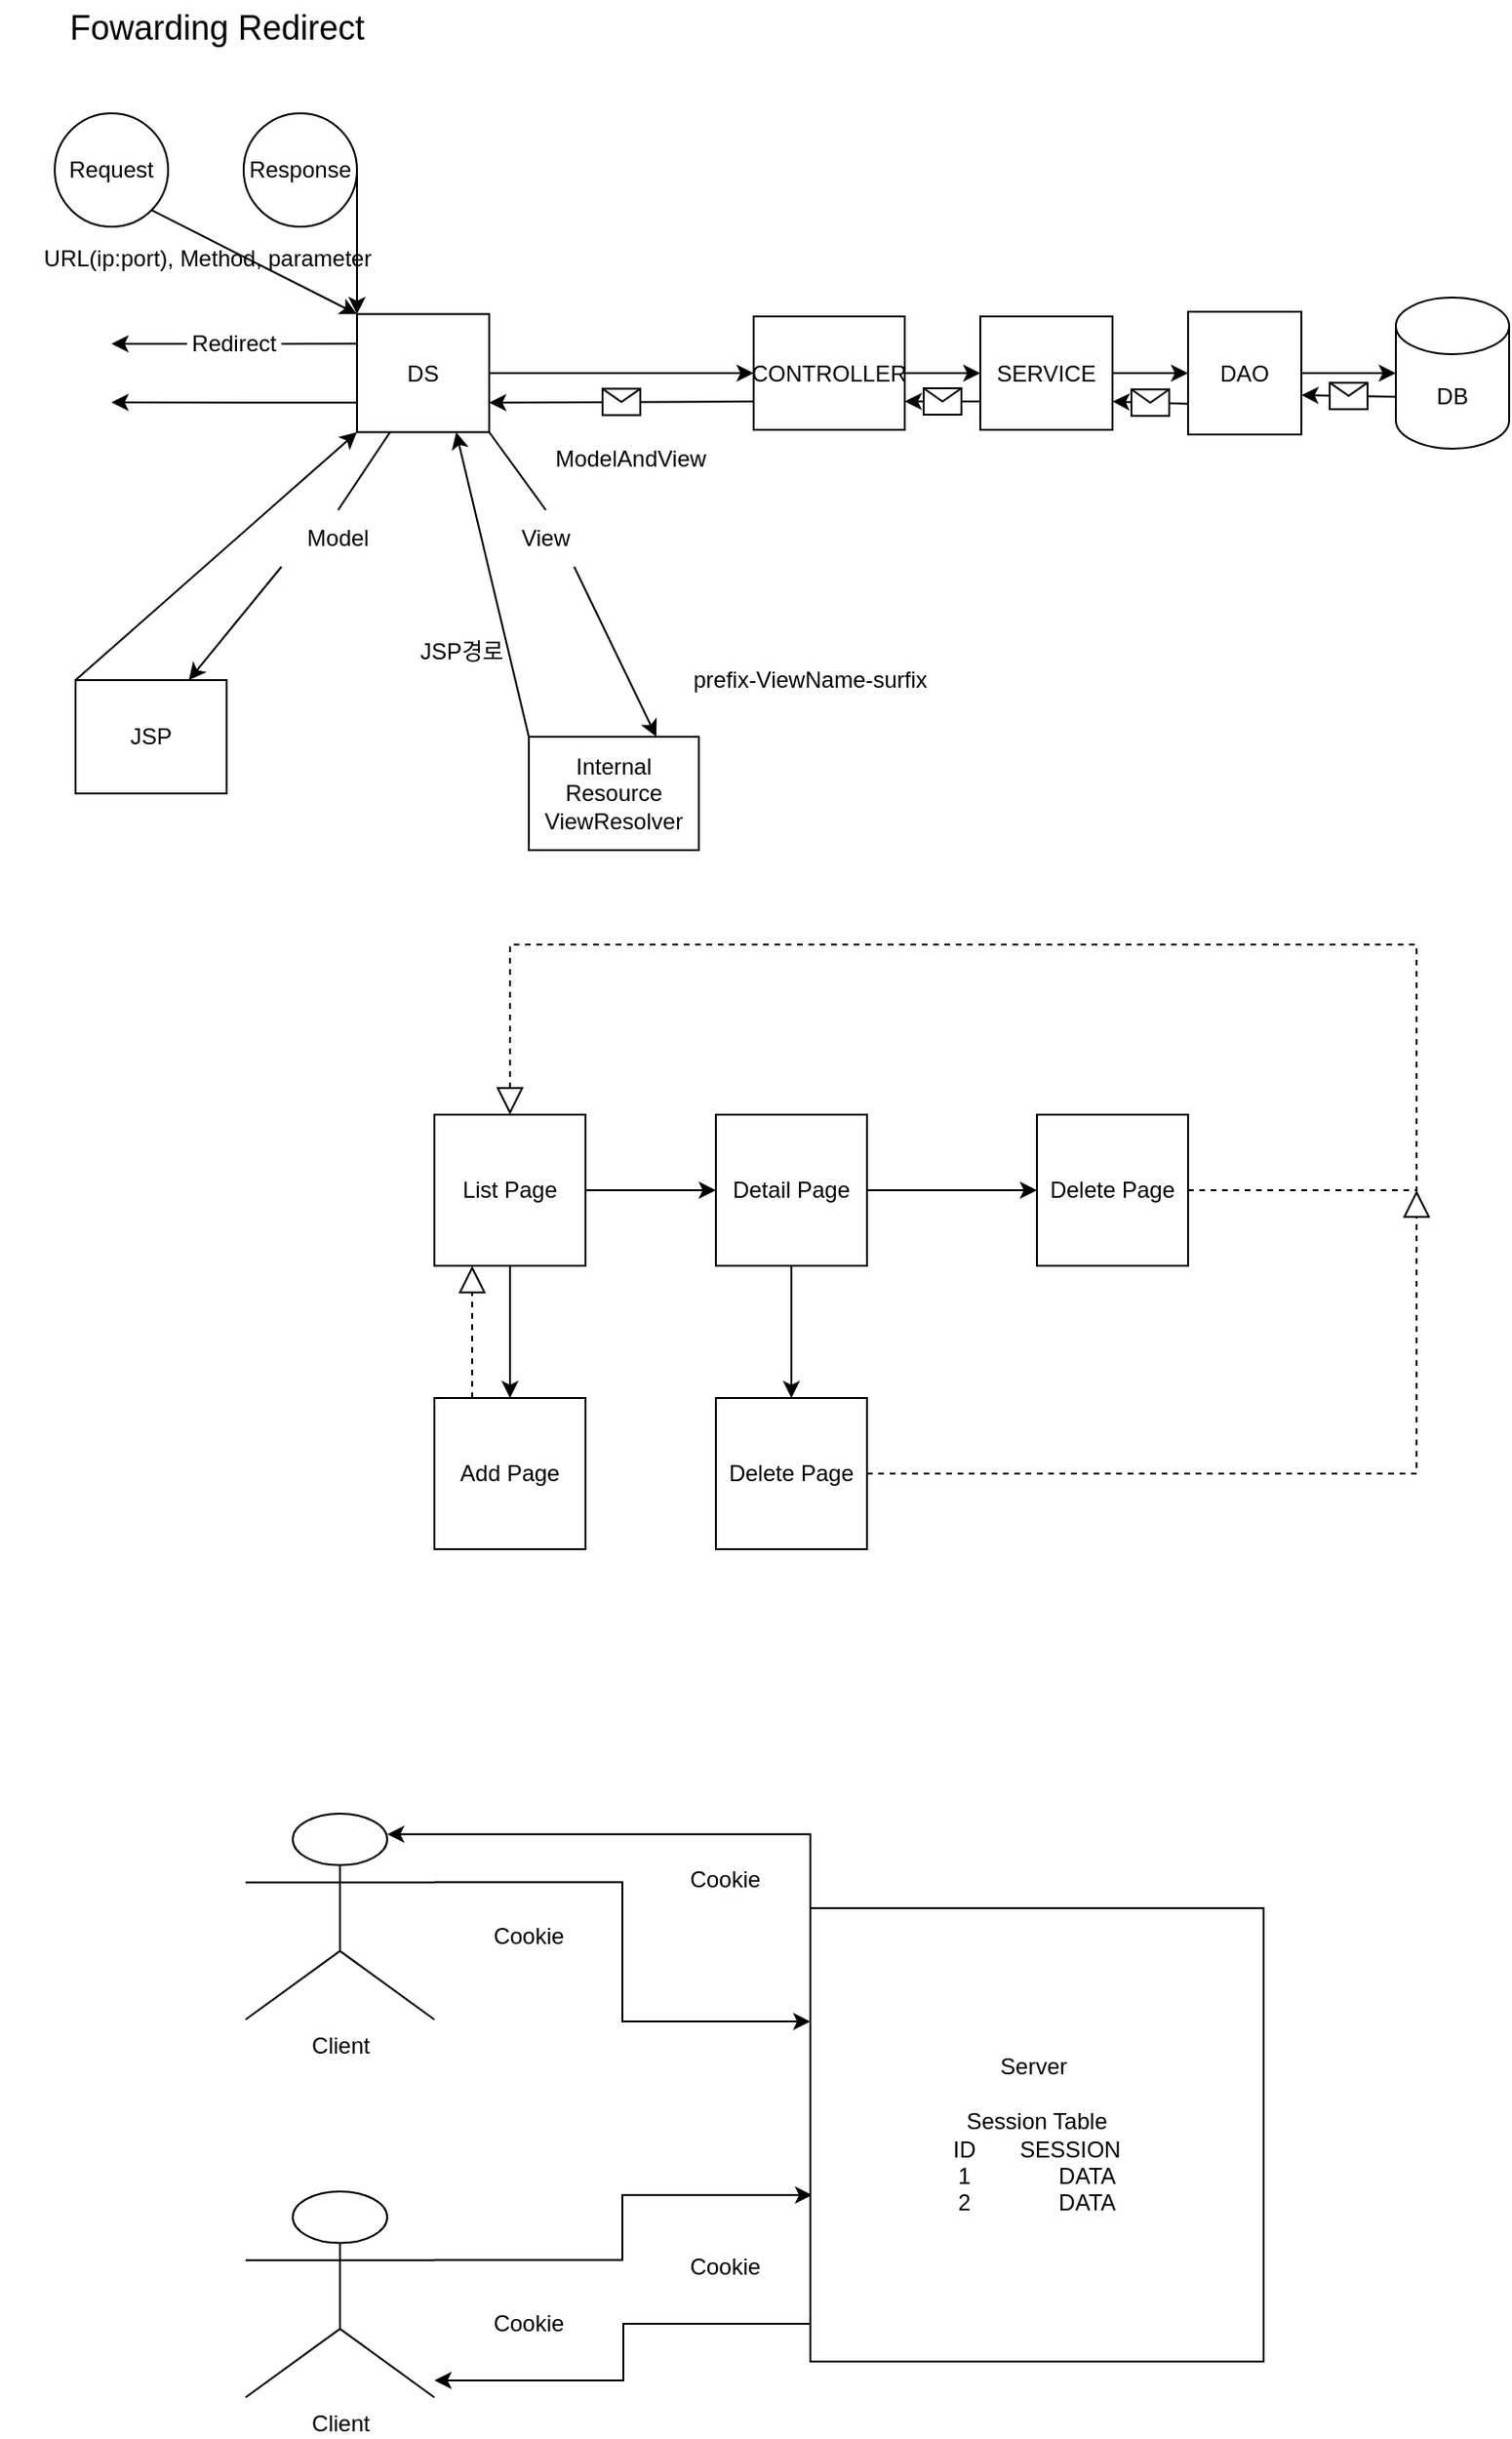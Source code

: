 <mxfile version="20.8.20" type="github" pages="3">
  <diagram name="페이지-1" id="sayw9rO7tbvS01IIlFyr">
    <mxGraphModel dx="1050" dy="549" grid="1" gridSize="10" guides="1" tooltips="1" connect="1" arrows="1" fold="1" page="1" pageScale="1" pageWidth="827" pageHeight="1169" math="0" shadow="0">
      <root>
        <mxCell id="0" />
        <mxCell id="1" parent="0" />
        <mxCell id="9UvphXqQE4aDw9bfN-vL-2" value="DAO" style="whiteSpace=wrap;html=1;" parent="1" vertex="1">
          <mxGeometry x="629" y="205" width="60" height="65" as="geometry" />
        </mxCell>
        <mxCell id="9UvphXqQE4aDw9bfN-vL-3" value="SERVICE" style="whiteSpace=wrap;html=1;" parent="1" vertex="1">
          <mxGeometry x="519" y="207.5" width="70" height="60" as="geometry" />
        </mxCell>
        <mxCell id="9UvphXqQE4aDw9bfN-vL-5" value="CONTROLLER" style="whiteSpace=wrap;html=1;" parent="1" vertex="1">
          <mxGeometry x="399" y="207.5" width="80" height="60" as="geometry" />
        </mxCell>
        <mxCell id="9UvphXqQE4aDw9bfN-vL-7" value="DS" style="whiteSpace=wrap;html=1;" parent="1" vertex="1">
          <mxGeometry x="189" y="206.25" width="70" height="62.5" as="geometry" />
        </mxCell>
        <mxCell id="9UvphXqQE4aDw9bfN-vL-9" value="JSP" style="rounded=0;whiteSpace=wrap;html=1;" parent="1" vertex="1">
          <mxGeometry x="40" y="400" width="80" height="60" as="geometry" />
        </mxCell>
        <mxCell id="9UvphXqQE4aDw9bfN-vL-10" value="Internal&lt;br&gt;Resource&lt;br&gt;ViewResolver" style="rounded=0;whiteSpace=wrap;html=1;" parent="1" vertex="1">
          <mxGeometry x="280" y="430" width="90" height="60" as="geometry" />
        </mxCell>
        <mxCell id="9UvphXqQE4aDw9bfN-vL-15" value="" style="endArrow=classic;html=1;rounded=0;entryX=0;entryY=0.5;entryDx=0;entryDy=0;" parent="1" source="9UvphXqQE4aDw9bfN-vL-7" target="9UvphXqQE4aDw9bfN-vL-5" edge="1">
          <mxGeometry width="50" height="50" relative="1" as="geometry">
            <mxPoint x="219" y="290" as="sourcePoint" />
            <mxPoint x="289.711" y="240" as="targetPoint" />
          </mxGeometry>
        </mxCell>
        <mxCell id="9UvphXqQE4aDw9bfN-vL-16" value="" style="endArrow=classic;html=1;rounded=0;entryX=0;entryY=0.5;entryDx=0;entryDy=0;" parent="1" source="9UvphXqQE4aDw9bfN-vL-5" target="9UvphXqQE4aDw9bfN-vL-3" edge="1">
          <mxGeometry width="50" height="50" relative="1" as="geometry">
            <mxPoint x="399" y="290" as="sourcePoint" />
            <mxPoint x="439" y="240" as="targetPoint" />
          </mxGeometry>
        </mxCell>
        <mxCell id="9UvphXqQE4aDw9bfN-vL-17" value="" style="endArrow=classic;html=1;rounded=0;entryX=0;entryY=0.5;entryDx=0;entryDy=0;" parent="1" source="9UvphXqQE4aDw9bfN-vL-3" target="9UvphXqQE4aDw9bfN-vL-2" edge="1">
          <mxGeometry width="50" height="50" relative="1" as="geometry">
            <mxPoint x="549" y="290" as="sourcePoint" />
            <mxPoint x="619.711" y="240" as="targetPoint" />
          </mxGeometry>
        </mxCell>
        <mxCell id="9UvphXqQE4aDw9bfN-vL-19" value="" style="endArrow=classic;html=1;rounded=0;entryX=0;entryY=0.5;entryDx=0;entryDy=0;entryPerimeter=0;" parent="1" source="9UvphXqQE4aDw9bfN-vL-2" target="9UvphXqQE4aDw9bfN-vL-39" edge="1">
          <mxGeometry width="50" height="50" relative="1" as="geometry">
            <mxPoint x="699" y="290" as="sourcePoint" />
            <mxPoint x="729" y="243" as="targetPoint" />
          </mxGeometry>
        </mxCell>
        <mxCell id="9UvphXqQE4aDw9bfN-vL-27" value="" style="endArrow=classic;html=1;rounded=0;entryX=1;entryY=0.75;entryDx=0;entryDy=0;exitX=0;exitY=0.75;exitDx=0;exitDy=0;" parent="1" source="9UvphXqQE4aDw9bfN-vL-3" target="9UvphXqQE4aDw9bfN-vL-5" edge="1">
          <mxGeometry relative="1" as="geometry">
            <mxPoint x="377.5" y="260" as="sourcePoint" />
            <mxPoint x="277.5" y="260" as="targetPoint" />
          </mxGeometry>
        </mxCell>
        <mxCell id="9UvphXqQE4aDw9bfN-vL-28" value="" style="shape=message;html=1;outlineConnect=0;" parent="9UvphXqQE4aDw9bfN-vL-27" vertex="1">
          <mxGeometry width="20" height="14" relative="1" as="geometry">
            <mxPoint x="-10" y="-7" as="offset" />
          </mxGeometry>
        </mxCell>
        <mxCell id="9UvphXqQE4aDw9bfN-vL-29" value="" style="endArrow=classic;html=1;rounded=0;exitX=0;exitY=0.75;exitDx=0;exitDy=0;entryX=1;entryY=0.75;entryDx=0;entryDy=0;" parent="1" source="9UvphXqQE4aDw9bfN-vL-2" target="9UvphXqQE4aDw9bfN-vL-3" edge="1">
          <mxGeometry relative="1" as="geometry">
            <mxPoint x="529" y="260" as="sourcePoint" />
            <mxPoint x="439" y="260" as="targetPoint" />
          </mxGeometry>
        </mxCell>
        <mxCell id="9UvphXqQE4aDw9bfN-vL-30" value="" style="shape=message;html=1;outlineConnect=0;" parent="9UvphXqQE4aDw9bfN-vL-29" vertex="1">
          <mxGeometry width="20" height="14" relative="1" as="geometry">
            <mxPoint x="-10" y="-7" as="offset" />
          </mxGeometry>
        </mxCell>
        <mxCell id="9UvphXqQE4aDw9bfN-vL-35" value="" style="endArrow=classic;html=1;rounded=0;entryX=1;entryY=0.679;entryDx=0;entryDy=0;exitX=0;exitY=0;exitDx=0;exitDy=52.5;exitPerimeter=0;entryPerimeter=0;" parent="1" source="9UvphXqQE4aDw9bfN-vL-39" target="9UvphXqQE4aDw9bfN-vL-2" edge="1">
          <mxGeometry relative="1" as="geometry">
            <mxPoint x="729" y="263" as="sourcePoint" />
            <mxPoint x="599" y="260" as="targetPoint" />
          </mxGeometry>
        </mxCell>
        <mxCell id="9UvphXqQE4aDw9bfN-vL-36" value="" style="shape=message;html=1;outlineConnect=0;" parent="9UvphXqQE4aDw9bfN-vL-35" vertex="1">
          <mxGeometry width="20" height="14" relative="1" as="geometry">
            <mxPoint x="-10" y="-7" as="offset" />
          </mxGeometry>
        </mxCell>
        <mxCell id="9UvphXqQE4aDw9bfN-vL-37" value="ModelAndView" style="text;html=1;strokeColor=none;fillColor=none;align=center;verticalAlign=middle;whiteSpace=wrap;rounded=0;" parent="1" vertex="1">
          <mxGeometry x="289" y="267.5" width="90" height="30" as="geometry" />
        </mxCell>
        <mxCell id="9UvphXqQE4aDw9bfN-vL-39" value="DB" style="shape=cylinder3;whiteSpace=wrap;html=1;boundedLbl=1;backgroundOutline=1;size=15;" parent="1" vertex="1">
          <mxGeometry x="739" y="197.5" width="60" height="80" as="geometry" />
        </mxCell>
        <mxCell id="9UvphXqQE4aDw9bfN-vL-41" value="" style="endArrow=classic;html=1;rounded=0;exitX=0;exitY=0.75;exitDx=0;exitDy=0;entryX=1;entryY=0.75;entryDx=0;entryDy=0;" parent="1" source="9UvphXqQE4aDw9bfN-vL-5" target="9UvphXqQE4aDw9bfN-vL-7" edge="1">
          <mxGeometry relative="1" as="geometry">
            <mxPoint x="209" y="260" as="sourcePoint" />
            <mxPoint x="139" y="260" as="targetPoint" />
          </mxGeometry>
        </mxCell>
        <mxCell id="9UvphXqQE4aDw9bfN-vL-42" value="" style="shape=message;html=1;outlineConnect=0;" parent="9UvphXqQE4aDw9bfN-vL-41" vertex="1">
          <mxGeometry width="20" height="14" relative="1" as="geometry">
            <mxPoint x="-10" y="-7" as="offset" />
          </mxGeometry>
        </mxCell>
        <mxCell id="9UvphXqQE4aDw9bfN-vL-43" value="" style="endArrow=classic;html=1;rounded=0;entryX=0;entryY=1;entryDx=0;entryDy=0;exitX=0;exitY=0;exitDx=0;exitDy=0;" parent="1" source="9UvphXqQE4aDw9bfN-vL-9" target="9UvphXqQE4aDw9bfN-vL-7" edge="1">
          <mxGeometry width="50" height="50" relative="1" as="geometry">
            <mxPoint x="139" y="370" as="sourcePoint" />
            <mxPoint x="189" y="320" as="targetPoint" />
          </mxGeometry>
        </mxCell>
        <mxCell id="9UvphXqQE4aDw9bfN-vL-44" value="" style="endArrow=classic;html=1;rounded=0;entryX=0.75;entryY=0;entryDx=0;entryDy=0;startArrow=none;exitX=0;exitY=1;exitDx=0;exitDy=0;" parent="1" source="9UvphXqQE4aDw9bfN-vL-45" target="9UvphXqQE4aDw9bfN-vL-9" edge="1">
          <mxGeometry width="50" height="50" relative="1" as="geometry">
            <mxPoint x="159" y="340" as="sourcePoint" />
            <mxPoint x="269" y="300" as="targetPoint" />
          </mxGeometry>
        </mxCell>
        <mxCell id="9UvphXqQE4aDw9bfN-vL-46" value="" style="endArrow=none;html=1;rounded=0;entryX=0.5;entryY=0;entryDx=0;entryDy=0;exitX=0.25;exitY=1;exitDx=0;exitDy=0;" parent="1" source="9UvphXqQE4aDw9bfN-vL-7" target="9UvphXqQE4aDw9bfN-vL-45" edge="1">
          <mxGeometry width="50" height="50" relative="1" as="geometry">
            <mxPoint x="236.5" y="268.75" as="sourcePoint" />
            <mxPoint x="199" y="370" as="targetPoint" />
          </mxGeometry>
        </mxCell>
        <mxCell id="9UvphXqQE4aDw9bfN-vL-45" value="Model" style="text;html=1;strokeColor=none;fillColor=none;align=center;verticalAlign=middle;whiteSpace=wrap;rounded=0;" parent="1" vertex="1">
          <mxGeometry x="149" y="310" width="60" height="30" as="geometry" />
        </mxCell>
        <mxCell id="9UvphXqQE4aDw9bfN-vL-47" value="" style="endArrow=classic;html=1;rounded=0;exitX=0;exitY=0;exitDx=0;exitDy=0;entryX=0.75;entryY=1;entryDx=0;entryDy=0;" parent="1" source="9UvphXqQE4aDw9bfN-vL-10" target="9UvphXqQE4aDw9bfN-vL-7" edge="1">
          <mxGeometry width="50" height="50" relative="1" as="geometry">
            <mxPoint x="279" y="350" as="sourcePoint" />
            <mxPoint x="329" y="300" as="targetPoint" />
          </mxGeometry>
        </mxCell>
        <mxCell id="9UvphXqQE4aDw9bfN-vL-48" value="" style="endArrow=classic;html=1;rounded=0;exitX=0.75;exitY=1;exitDx=0;exitDy=0;entryX=0.75;entryY=0;entryDx=0;entryDy=0;startArrow=none;" parent="1" source="9UvphXqQE4aDw9bfN-vL-50" target="9UvphXqQE4aDw9bfN-vL-10" edge="1">
          <mxGeometry width="50" height="50" relative="1" as="geometry">
            <mxPoint x="309" y="300" as="sourcePoint" />
            <mxPoint x="359" y="350" as="targetPoint" />
          </mxGeometry>
        </mxCell>
        <mxCell id="9UvphXqQE4aDw9bfN-vL-49" value="" style="endArrow=none;html=1;rounded=0;exitX=1;exitY=1;exitDx=0;exitDy=0;entryX=0.5;entryY=0;entryDx=0;entryDy=0;" parent="1" source="9UvphXqQE4aDw9bfN-vL-7" target="9UvphXqQE4aDw9bfN-vL-50" edge="1">
          <mxGeometry width="50" height="50" relative="1" as="geometry">
            <mxPoint x="289" y="268.75" as="sourcePoint" />
            <mxPoint x="356.5" y="370" as="targetPoint" />
          </mxGeometry>
        </mxCell>
        <mxCell id="9UvphXqQE4aDw9bfN-vL-50" value="View" style="text;html=1;strokeColor=none;fillColor=none;align=center;verticalAlign=middle;whiteSpace=wrap;rounded=0;" parent="1" vertex="1">
          <mxGeometry x="259" y="310" width="60" height="30" as="geometry" />
        </mxCell>
        <mxCell id="9UvphXqQE4aDw9bfN-vL-51" value="Request" style="ellipse;whiteSpace=wrap;html=1;aspect=fixed;" parent="1" vertex="1">
          <mxGeometry x="29" y="100" width="60" height="60" as="geometry" />
        </mxCell>
        <mxCell id="9UvphXqQE4aDw9bfN-vL-52" value="Response" style="ellipse;whiteSpace=wrap;html=1;aspect=fixed;" parent="1" vertex="1">
          <mxGeometry x="129" y="100" width="60" height="60" as="geometry" />
        </mxCell>
        <mxCell id="9UvphXqQE4aDw9bfN-vL-53" value="" style="endArrow=classic;html=1;rounded=0;entryX=0;entryY=0;entryDx=0;entryDy=0;exitX=1;exitY=0.5;exitDx=0;exitDy=0;" parent="1" source="9UvphXqQE4aDw9bfN-vL-52" target="9UvphXqQE4aDw9bfN-vL-7" edge="1">
          <mxGeometry width="50" height="50" relative="1" as="geometry">
            <mxPoint x="99" y="230" as="sourcePoint" />
            <mxPoint x="149" y="180" as="targetPoint" />
          </mxGeometry>
        </mxCell>
        <mxCell id="9UvphXqQE4aDw9bfN-vL-54" value="" style="endArrow=classic;html=1;rounded=0;entryX=0;entryY=0;entryDx=0;entryDy=0;exitX=1;exitY=1;exitDx=0;exitDy=0;" parent="1" source="9UvphXqQE4aDw9bfN-vL-51" target="9UvphXqQE4aDw9bfN-vL-7" edge="1">
          <mxGeometry width="50" height="50" relative="1" as="geometry">
            <mxPoint x="69" y="230" as="sourcePoint" />
            <mxPoint x="119" y="180" as="targetPoint" />
          </mxGeometry>
        </mxCell>
        <mxCell id="9UvphXqQE4aDw9bfN-vL-55" value="prefix-ViewName-surfix" style="text;html=1;strokeColor=none;fillColor=none;align=center;verticalAlign=middle;whiteSpace=wrap;rounded=0;" parent="1" vertex="1">
          <mxGeometry x="349" y="385" width="160" height="30" as="geometry" />
        </mxCell>
        <mxCell id="9UvphXqQE4aDw9bfN-vL-56" value="&lt;font style=&quot;font-size: 18px;&quot;&gt;Fowarding Redirect&lt;/font&gt;" style="text;html=1;strokeColor=none;fillColor=none;align=center;verticalAlign=middle;whiteSpace=wrap;rounded=0;" parent="1" vertex="1">
          <mxGeometry x="30" y="40" width="170" height="30" as="geometry" />
        </mxCell>
        <mxCell id="9UvphXqQE4aDw9bfN-vL-57" value="&lt;font style=&quot;font-size: 12px;&quot;&gt;URL(ip:port), Method, parameter&lt;/font&gt;" style="text;html=1;strokeColor=none;fillColor=none;align=center;verticalAlign=middle;whiteSpace=wrap;rounded=0;fontSize=18;" parent="1" vertex="1">
          <mxGeometry y="160" width="220" height="30" as="geometry" />
        </mxCell>
        <mxCell id="9UvphXqQE4aDw9bfN-vL-58" value="" style="endArrow=classic;html=1;rounded=0;fontSize=12;exitX=0;exitY=0.5;exitDx=0;exitDy=0;startArrow=none;" parent="1" source="9UvphXqQE4aDw9bfN-vL-61" edge="1">
          <mxGeometry width="50" height="50" relative="1" as="geometry">
            <mxPoint x="109" y="260" as="sourcePoint" />
            <mxPoint x="59" y="222" as="targetPoint" />
          </mxGeometry>
        </mxCell>
        <mxCell id="9UvphXqQE4aDw9bfN-vL-59" value="" style="endArrow=classic;html=1;rounded=0;fontSize=12;exitX=0;exitY=0.75;exitDx=0;exitDy=0;" parent="1" source="9UvphXqQE4aDw9bfN-vL-7" edge="1">
          <mxGeometry width="50" height="50" relative="1" as="geometry">
            <mxPoint x="109" y="290" as="sourcePoint" />
            <mxPoint x="59" y="253" as="targetPoint" />
          </mxGeometry>
        </mxCell>
        <mxCell id="9UvphXqQE4aDw9bfN-vL-60" value="" style="endArrow=none;html=1;rounded=0;fontSize=12;exitX=0;exitY=0.25;exitDx=0;exitDy=0;" parent="1" source="9UvphXqQE4aDw9bfN-vL-7" target="9UvphXqQE4aDw9bfN-vL-61" edge="1">
          <mxGeometry width="50" height="50" relative="1" as="geometry">
            <mxPoint x="189" y="221.875" as="sourcePoint" />
            <mxPoint x="59" y="222" as="targetPoint" />
          </mxGeometry>
        </mxCell>
        <mxCell id="9UvphXqQE4aDw9bfN-vL-61" value="Redirect" style="text;html=1;strokeColor=none;fillColor=none;align=center;verticalAlign=middle;whiteSpace=wrap;rounded=0;fontSize=12;" parent="1" vertex="1">
          <mxGeometry x="99" y="207" width="50" height="30" as="geometry" />
        </mxCell>
        <mxCell id="LHPNSRR_vipN_zTF92HG-1" value="JSP경로" style="text;html=1;align=center;verticalAlign=middle;resizable=0;points=[];autosize=1;strokeColor=none;fillColor=none;" parent="1" vertex="1">
          <mxGeometry x="209" y="370" width="70" height="30" as="geometry" />
        </mxCell>
        <mxCell id="F3mSPRoAX71vT5a_9Pu8-4" value="" style="edgeStyle=orthogonalEdgeStyle;rounded=0;orthogonalLoop=1;jettySize=auto;html=1;" parent="1" source="F3mSPRoAX71vT5a_9Pu8-1" target="F3mSPRoAX71vT5a_9Pu8-3" edge="1">
          <mxGeometry relative="1" as="geometry" />
        </mxCell>
        <mxCell id="F3mSPRoAX71vT5a_9Pu8-5" value="" style="edgeStyle=orthogonalEdgeStyle;rounded=0;orthogonalLoop=1;jettySize=auto;html=1;" parent="1" source="F3mSPRoAX71vT5a_9Pu8-1" target="F3mSPRoAX71vT5a_9Pu8-2" edge="1">
          <mxGeometry relative="1" as="geometry" />
        </mxCell>
        <mxCell id="F3mSPRoAX71vT5a_9Pu8-1" value="List Page" style="whiteSpace=wrap;html=1;aspect=fixed;" parent="1" vertex="1">
          <mxGeometry x="230" y="630" width="80" height="80" as="geometry" />
        </mxCell>
        <mxCell id="F3mSPRoAX71vT5a_9Pu8-10" value="" style="edgeStyle=orthogonalEdgeStyle;rounded=0;orthogonalLoop=1;jettySize=auto;html=1;" parent="1" source="F3mSPRoAX71vT5a_9Pu8-2" target="F3mSPRoAX71vT5a_9Pu8-7" edge="1">
          <mxGeometry relative="1" as="geometry" />
        </mxCell>
        <mxCell id="F3mSPRoAX71vT5a_9Pu8-13" value="" style="edgeStyle=orthogonalEdgeStyle;rounded=0;orthogonalLoop=1;jettySize=auto;html=1;" parent="1" source="F3mSPRoAX71vT5a_9Pu8-2" target="F3mSPRoAX71vT5a_9Pu8-12" edge="1">
          <mxGeometry relative="1" as="geometry" />
        </mxCell>
        <mxCell id="F3mSPRoAX71vT5a_9Pu8-2" value="Detail Page" style="whiteSpace=wrap;html=1;aspect=fixed;" parent="1" vertex="1">
          <mxGeometry x="379" y="630" width="80" height="80" as="geometry" />
        </mxCell>
        <mxCell id="F3mSPRoAX71vT5a_9Pu8-3" value="Add Page" style="whiteSpace=wrap;html=1;aspect=fixed;" parent="1" vertex="1">
          <mxGeometry x="230" y="780" width="80" height="80" as="geometry" />
        </mxCell>
        <mxCell id="F3mSPRoAX71vT5a_9Pu8-7" value="Delete Page" style="whiteSpace=wrap;html=1;aspect=fixed;" parent="1" vertex="1">
          <mxGeometry x="549" y="630" width="80" height="80" as="geometry" />
        </mxCell>
        <mxCell id="F3mSPRoAX71vT5a_9Pu8-8" value="" style="endArrow=block;dashed=1;endFill=0;endSize=12;html=1;rounded=0;exitX=0.25;exitY=0;exitDx=0;exitDy=0;entryX=0.25;entryY=1;entryDx=0;entryDy=0;" parent="1" source="F3mSPRoAX71vT5a_9Pu8-3" target="F3mSPRoAX71vT5a_9Pu8-1" edge="1">
          <mxGeometry width="160" relative="1" as="geometry">
            <mxPoint x="350" y="600" as="sourcePoint" />
            <mxPoint x="510" y="600" as="targetPoint" />
          </mxGeometry>
        </mxCell>
        <mxCell id="F3mSPRoAX71vT5a_9Pu8-11" value="" style="endArrow=block;dashed=1;endFill=0;endSize=12;html=1;rounded=0;exitX=1;exitY=0.5;exitDx=0;exitDy=0;entryX=0.5;entryY=0;entryDx=0;entryDy=0;" parent="1" source="F3mSPRoAX71vT5a_9Pu8-7" target="F3mSPRoAX71vT5a_9Pu8-1" edge="1">
          <mxGeometry width="160" relative="1" as="geometry">
            <mxPoint x="600" y="620" as="sourcePoint" />
            <mxPoint x="510" y="600" as="targetPoint" />
            <Array as="points">
              <mxPoint x="750" y="670" />
              <mxPoint x="750" y="540" />
              <mxPoint x="270" y="540" />
            </Array>
          </mxGeometry>
        </mxCell>
        <mxCell id="F3mSPRoAX71vT5a_9Pu8-12" value="Delete Page" style="whiteSpace=wrap;html=1;aspect=fixed;" parent="1" vertex="1">
          <mxGeometry x="379" y="780" width="80" height="80" as="geometry" />
        </mxCell>
        <mxCell id="F3mSPRoAX71vT5a_9Pu8-14" value="" style="endArrow=block;dashed=1;endFill=0;endSize=12;html=1;rounded=0;exitX=1;exitY=0.5;exitDx=0;exitDy=0;" parent="1" source="F3mSPRoAX71vT5a_9Pu8-12" edge="1">
          <mxGeometry width="160" relative="1" as="geometry">
            <mxPoint x="490" y="819.58" as="sourcePoint" />
            <mxPoint x="750" y="670" as="targetPoint" />
            <Array as="points">
              <mxPoint x="750" y="820" />
            </Array>
          </mxGeometry>
        </mxCell>
        <mxCell id="d8g-K_QxA2grWtrwy55E-10" style="edgeStyle=orthogonalEdgeStyle;rounded=0;orthogonalLoop=1;jettySize=auto;html=1;exitX=1;exitY=0.333;exitDx=0;exitDy=0;exitPerimeter=0;entryX=0;entryY=0.25;entryDx=0;entryDy=0;fontFamily=Helvetica;fontSize=12;fontColor=default;" edge="1" parent="1" source="d8g-K_QxA2grWtrwy55E-2" target="d8g-K_QxA2grWtrwy55E-9">
          <mxGeometry relative="1" as="geometry" />
        </mxCell>
        <mxCell id="d8g-K_QxA2grWtrwy55E-2" value="Client" style="shape=umlActor;verticalLabelPosition=bottom;verticalAlign=top;html=1;outlineConnect=0;" vertex="1" parent="1">
          <mxGeometry x="130" y="1000" width="100" height="109" as="geometry" />
        </mxCell>
        <mxCell id="d8g-K_QxA2grWtrwy55E-11" style="edgeStyle=orthogonalEdgeStyle;rounded=0;orthogonalLoop=1;jettySize=auto;html=1;exitX=1;exitY=0.333;exitDx=0;exitDy=0;exitPerimeter=0;entryX=0.004;entryY=0.633;entryDx=0;entryDy=0;entryPerimeter=0;fontFamily=Helvetica;fontSize=12;fontColor=default;" edge="1" parent="1" source="d8g-K_QxA2grWtrwy55E-8" target="d8g-K_QxA2grWtrwy55E-9">
          <mxGeometry relative="1" as="geometry" />
        </mxCell>
        <mxCell id="d8g-K_QxA2grWtrwy55E-8" value="Client" style="shape=umlActor;verticalLabelPosition=bottom;verticalAlign=top;html=1;outlineConnect=0;" vertex="1" parent="1">
          <mxGeometry x="130" y="1200" width="100" height="109" as="geometry" />
        </mxCell>
        <mxCell id="d8g-K_QxA2grWtrwy55E-12" style="edgeStyle=orthogonalEdgeStyle;rounded=0;orthogonalLoop=1;jettySize=auto;html=1;exitX=0;exitY=0.75;exitDx=0;exitDy=0;fontFamily=Helvetica;fontSize=12;fontColor=default;" edge="1" parent="1" source="d8g-K_QxA2grWtrwy55E-9" target="d8g-K_QxA2grWtrwy55E-8">
          <mxGeometry relative="1" as="geometry">
            <Array as="points">
              <mxPoint x="429" y="1270" />
              <mxPoint x="330" y="1270" />
              <mxPoint x="330" y="1300" />
            </Array>
          </mxGeometry>
        </mxCell>
        <mxCell id="d8g-K_QxA2grWtrwy55E-13" style="edgeStyle=orthogonalEdgeStyle;rounded=0;orthogonalLoop=1;jettySize=auto;html=1;exitX=0;exitY=0;exitDx=0;exitDy=0;entryX=0.75;entryY=0.1;entryDx=0;entryDy=0;entryPerimeter=0;fontFamily=Helvetica;fontSize=12;fontColor=default;" edge="1" parent="1" source="d8g-K_QxA2grWtrwy55E-9" target="d8g-K_QxA2grWtrwy55E-2">
          <mxGeometry relative="1" as="geometry" />
        </mxCell>
        <mxCell id="d8g-K_QxA2grWtrwy55E-9" value="Server&amp;nbsp;&lt;br&gt;&lt;br&gt;Session Table&lt;br&gt;ID&amp;nbsp; &amp;nbsp; &amp;nbsp; &amp;nbsp;SESSION&lt;br&gt;1&amp;nbsp; &amp;nbsp; &amp;nbsp; &amp;nbsp; &amp;nbsp; &amp;nbsp; &amp;nbsp; DATA&lt;br&gt;2&amp;nbsp; &amp;nbsp; &amp;nbsp; &amp;nbsp; &amp;nbsp; &amp;nbsp; &amp;nbsp; DATA" style="whiteSpace=wrap;html=1;aspect=fixed;strokeColor=default;fontFamily=Helvetica;fontSize=12;fontColor=default;fillColor=default;" vertex="1" parent="1">
          <mxGeometry x="429" y="1050" width="240" height="240" as="geometry" />
        </mxCell>
        <mxCell id="d8g-K_QxA2grWtrwy55E-14" value="Cookie" style="text;html=1;strokeColor=none;fillColor=none;align=center;verticalAlign=middle;whiteSpace=wrap;rounded=0;fontSize=12;fontFamily=Helvetica;fontColor=default;" vertex="1" parent="1">
          <mxGeometry x="250" y="1050" width="60" height="30" as="geometry" />
        </mxCell>
        <mxCell id="d8g-K_QxA2grWtrwy55E-15" value="Cookie" style="text;html=1;strokeColor=none;fillColor=none;align=center;verticalAlign=middle;whiteSpace=wrap;rounded=0;fontSize=12;fontFamily=Helvetica;fontColor=default;" vertex="1" parent="1">
          <mxGeometry x="354" y="1020" width="60" height="30" as="geometry" />
        </mxCell>
        <mxCell id="d8g-K_QxA2grWtrwy55E-16" value="Cookie" style="text;html=1;strokeColor=none;fillColor=none;align=center;verticalAlign=middle;whiteSpace=wrap;rounded=0;fontSize=12;fontFamily=Helvetica;fontColor=default;" vertex="1" parent="1">
          <mxGeometry x="249.5" y="1254.5" width="60" height="30" as="geometry" />
        </mxCell>
        <mxCell id="d8g-K_QxA2grWtrwy55E-17" value="Cookie" style="text;html=1;strokeColor=none;fillColor=none;align=center;verticalAlign=middle;whiteSpace=wrap;rounded=0;fontSize=12;fontFamily=Helvetica;fontColor=default;" vertex="1" parent="1">
          <mxGeometry x="353.5" y="1224.5" width="60" height="30" as="geometry" />
        </mxCell>
      </root>
    </mxGraphModel>
  </diagram>
  <diagram id="4-7YW6rvqAmz8nTC65Zh" name="페이지-2">
    <mxGraphModel dx="1434" dy="756" grid="1" gridSize="10" guides="1" tooltips="1" connect="1" arrows="1" fold="1" page="1" pageScale="1" pageWidth="1169" pageHeight="827" math="0" shadow="0">
      <root>
        <mxCell id="0" />
        <mxCell id="1" parent="0" />
        <mxCell id="aifYJP49HdyUbDu9bETy-1" value="ProductDAO" style="swimlane;fontStyle=1;align=center;verticalAlign=top;childLayout=stackLayout;horizontal=1;startSize=26;horizontalStack=0;resizeParent=1;resizeParentMax=0;resizeLast=0;collapsible=1;marginBottom=0;" parent="1" vertex="1">
          <mxGeometry x="840" y="60" width="280" height="130" as="geometry" />
        </mxCell>
        <mxCell id="aifYJP49HdyUbDu9bETy-2" value="- sqlSession : SqlSession&#xa;-NAMESPACE : String" style="text;strokeColor=none;fillColor=none;align=left;verticalAlign=top;spacingLeft=4;spacingRight=4;overflow=hidden;rotatable=0;points=[[0,0.5],[1,0.5]];portConstraint=eastwest;" parent="aifYJP49HdyUbDu9bETy-1" vertex="1">
          <mxGeometry y="26" width="280" height="34" as="geometry" />
        </mxCell>
        <mxCell id="aifYJP49HdyUbDu9bETy-3" value="" style="line;strokeWidth=1;fillColor=none;align=left;verticalAlign=middle;spacingTop=-1;spacingLeft=3;spacingRight=3;rotatable=0;labelPosition=right;points=[];portConstraint=eastwest;strokeColor=inherit;" parent="aifYJP49HdyUbDu9bETy-1" vertex="1">
          <mxGeometry y="60" width="280" height="8" as="geometry" />
        </mxCell>
        <mxCell id="aifYJP49HdyUbDu9bETy-4" value="+ getProductList() :  List&lt;ProductDTO&gt;&#xa;+ getProductDetail(ProductDTO) : ProductDTO&#xa;+ setAddProduct(ProductDTO) : int " style="text;strokeColor=none;fillColor=none;align=left;verticalAlign=top;spacingLeft=4;spacingRight=4;overflow=hidden;rotatable=0;points=[[0,0.5],[1,0.5]];portConstraint=eastwest;" parent="aifYJP49HdyUbDu9bETy-1" vertex="1">
          <mxGeometry y="68" width="280" height="62" as="geometry" />
        </mxCell>
        <mxCell id="aifYJP49HdyUbDu9bETy-5" value="&lt;font style=&quot;font-size: 18px;&quot;&gt;Product&lt;/font&gt;" style="text;html=1;strokeColor=none;fillColor=none;align=center;verticalAlign=middle;whiteSpace=wrap;rounded=0;strokeWidth=1;" parent="1" vertex="1">
          <mxGeometry x="40" y="20" width="60" height="30" as="geometry" />
        </mxCell>
        <mxCell id="aifYJP49HdyUbDu9bETy-6" value="ProductService" style="swimlane;fontStyle=1;align=center;verticalAlign=top;childLayout=stackLayout;horizontal=1;startSize=26;horizontalStack=0;resizeParent=1;resizeParentMax=0;resizeLast=0;collapsible=1;marginBottom=0;" parent="1" vertex="1">
          <mxGeometry x="400" y="60" width="360" height="140" as="geometry" />
        </mxCell>
        <mxCell id="aifYJP49HdyUbDu9bETy-7" value="- productDAO : ProductDAO" style="text;strokeColor=none;fillColor=none;align=left;verticalAlign=top;spacingLeft=4;spacingRight=4;overflow=hidden;rotatable=0;points=[[0,0.5],[1,0.5]];portConstraint=eastwest;" parent="aifYJP49HdyUbDu9bETy-6" vertex="1">
          <mxGeometry y="26" width="360" height="24" as="geometry" />
        </mxCell>
        <mxCell id="aifYJP49HdyUbDu9bETy-8" value="" style="line;strokeWidth=1;fillColor=none;align=left;verticalAlign=middle;spacingTop=-1;spacingLeft=3;spacingRight=3;rotatable=0;labelPosition=right;points=[];portConstraint=eastwest;strokeColor=inherit;" parent="aifYJP49HdyUbDu9bETy-6" vertex="1">
          <mxGeometry y="50" width="360" height="8" as="geometry" />
        </mxCell>
        <mxCell id="aifYJP49HdyUbDu9bETy-9" value="+ getProductList() :  List&lt;ProductDTO&gt;&#xa;+ getProductDetail(ProductDTO) : ProductDTO&#xa;+ setAddProduct(ProductDTO) : List&lt;ProductOptionDTO&gt; int " style="text;strokeColor=none;fillColor=none;align=left;verticalAlign=top;spacingLeft=4;spacingRight=4;overflow=hidden;rotatable=0;points=[[0,0.5],[1,0.5]];portConstraint=eastwest;" parent="aifYJP49HdyUbDu9bETy-6" vertex="1">
          <mxGeometry y="58" width="360" height="82" as="geometry" />
        </mxCell>
        <mxCell id="aifYJP49HdyUbDu9bETy-10" value="ProductController" style="swimlane;fontStyle=1;align=center;verticalAlign=top;childLayout=stackLayout;horizontal=1;startSize=26;horizontalStack=0;resizeParent=1;resizeParentMax=0;resizeLast=0;collapsible=1;marginBottom=0;" parent="1" vertex="1">
          <mxGeometry x="40" y="60" width="280" height="140" as="geometry" />
        </mxCell>
        <mxCell id="aifYJP49HdyUbDu9bETy-11" value="- productService : ProductService" style="text;strokeColor=none;fillColor=none;align=left;verticalAlign=top;spacingLeft=4;spacingRight=4;overflow=hidden;rotatable=0;points=[[0,0.5],[1,0.5]];portConstraint=eastwest;" parent="aifYJP49HdyUbDu9bETy-10" vertex="1">
          <mxGeometry y="26" width="280" height="26" as="geometry" />
        </mxCell>
        <mxCell id="aifYJP49HdyUbDu9bETy-12" value="" style="line;strokeWidth=1;fillColor=none;align=left;verticalAlign=middle;spacingTop=-1;spacingLeft=3;spacingRight=3;rotatable=0;labelPosition=right;points=[];portConstraint=eastwest;strokeColor=inherit;" parent="aifYJP49HdyUbDu9bETy-10" vertex="1">
          <mxGeometry y="52" width="280" height="8" as="geometry" />
        </mxCell>
        <mxCell id="aifYJP49HdyUbDu9bETy-13" value="+ getProductList() :  ModelAndView&#xa;+ getProductDetail(ProductDTO) : String&#xa;+ setAddProduct(ProductDTO) : String&#xa;+ setAddProduct() : void" style="text;strokeColor=none;fillColor=none;align=left;verticalAlign=top;spacingLeft=4;spacingRight=4;overflow=hidden;rotatable=0;points=[[0,0.5],[1,0.5]];portConstraint=eastwest;" parent="aifYJP49HdyUbDu9bETy-10" vertex="1">
          <mxGeometry y="60" width="280" height="80" as="geometry" />
        </mxCell>
        <mxCell id="aifYJP49HdyUbDu9bETy-15" value="" style="endArrow=classic;html=1;rounded=0;fontSize=18;exitX=1;exitY=0.5;exitDx=0;exitDy=0;entryX=0;entryY=0.5;entryDx=0;entryDy=0;" parent="1" source="aifYJP49HdyUbDu9bETy-13" target="aifYJP49HdyUbDu9bETy-9" edge="1">
          <mxGeometry width="50" height="50" relative="1" as="geometry">
            <mxPoint x="610" y="360" as="sourcePoint" />
            <mxPoint x="660" y="310" as="targetPoint" />
          </mxGeometry>
        </mxCell>
        <mxCell id="aifYJP49HdyUbDu9bETy-16" value="" style="endArrow=classic;html=1;rounded=0;fontSize=18;exitX=1;exitY=0.5;exitDx=0;exitDy=0;entryX=0;entryY=0.5;entryDx=0;entryDy=0;" parent="1" source="aifYJP49HdyUbDu9bETy-9" target="aifYJP49HdyUbDu9bETy-4" edge="1">
          <mxGeometry width="50" height="50" relative="1" as="geometry">
            <mxPoint x="830" y="270" as="sourcePoint" />
            <mxPoint x="880" y="220" as="targetPoint" />
          </mxGeometry>
        </mxCell>
      </root>
    </mxGraphModel>
  </diagram>
  <diagram id="sVu2otVe9EUAvuTnqOVU" name="페이지-3">
    <mxGraphModel dx="1641" dy="689" grid="1" gridSize="10" guides="1" tooltips="1" connect="1" arrows="1" fold="1" page="1" pageScale="1" pageWidth="1169" pageHeight="827" math="0" shadow="0">
      <root>
        <mxCell id="0" />
        <mxCell id="1" parent="0" />
        <mxCell id="b7pIQws3qkWmgiwaMkAN-1" value="Member" style="text;html=1;strokeColor=none;fillColor=none;align=center;verticalAlign=middle;whiteSpace=wrap;rounded=0;fontSize=18;" parent="1" vertex="1">
          <mxGeometry x="43" y="40" width="90" height="30" as="geometry" />
        </mxCell>
        <mxCell id="b7pIQws3qkWmgiwaMkAN-2" value="ProductDAO" style="swimlane;fontStyle=1;align=center;verticalAlign=top;childLayout=stackLayout;horizontal=1;startSize=26;horizontalStack=0;resizeParent=1;resizeParentMax=0;resizeLast=0;collapsible=1;marginBottom=0;" parent="1" vertex="1">
          <mxGeometry x="847" y="90" width="280" height="130" as="geometry" />
        </mxCell>
        <mxCell id="b7pIQws3qkWmgiwaMkAN-3" value="- sqlSession : SqlSession&#xa;-NAMESPACE : String" style="text;strokeColor=none;fillColor=none;align=left;verticalAlign=top;spacingLeft=4;spacingRight=4;overflow=hidden;rotatable=0;points=[[0,0.5],[1,0.5]];portConstraint=eastwest;" parent="b7pIQws3qkWmgiwaMkAN-2" vertex="1">
          <mxGeometry y="26" width="280" height="34" as="geometry" />
        </mxCell>
        <mxCell id="b7pIQws3qkWmgiwaMkAN-4" value="" style="line;strokeWidth=1;fillColor=none;align=left;verticalAlign=middle;spacingTop=-1;spacingLeft=3;spacingRight=3;rotatable=0;labelPosition=right;points=[];portConstraint=eastwest;strokeColor=inherit;" parent="b7pIQws3qkWmgiwaMkAN-2" vertex="1">
          <mxGeometry y="60" width="280" height="8" as="geometry" />
        </mxCell>
        <mxCell id="b7pIQws3qkWmgiwaMkAN-5" value="+ setAddMember(MemberDTO) : int " style="text;strokeColor=none;fillColor=none;align=left;verticalAlign=top;spacingLeft=4;spacingRight=4;overflow=hidden;rotatable=0;points=[[0,0.5],[1,0.5]];portConstraint=eastwest;" parent="b7pIQws3qkWmgiwaMkAN-2" vertex="1">
          <mxGeometry y="68" width="280" height="62" as="geometry" />
        </mxCell>
        <mxCell id="b7pIQws3qkWmgiwaMkAN-6" value="ProductService" style="swimlane;fontStyle=1;align=center;verticalAlign=top;childLayout=stackLayout;horizontal=1;startSize=26;horizontalStack=0;resizeParent=1;resizeParentMax=0;resizeLast=0;collapsible=1;marginBottom=0;" parent="1" vertex="1">
          <mxGeometry x="407" y="90" width="360" height="140" as="geometry" />
        </mxCell>
        <mxCell id="b7pIQws3qkWmgiwaMkAN-7" value="- memberDAO : MemberDAO" style="text;strokeColor=none;fillColor=none;align=left;verticalAlign=top;spacingLeft=4;spacingRight=4;overflow=hidden;rotatable=0;points=[[0,0.5],[1,0.5]];portConstraint=eastwest;" parent="b7pIQws3qkWmgiwaMkAN-6" vertex="1">
          <mxGeometry y="26" width="360" height="24" as="geometry" />
        </mxCell>
        <mxCell id="b7pIQws3qkWmgiwaMkAN-8" value="" style="line;strokeWidth=1;fillColor=none;align=left;verticalAlign=middle;spacingTop=-1;spacingLeft=3;spacingRight=3;rotatable=0;labelPosition=right;points=[];portConstraint=eastwest;strokeColor=inherit;" parent="b7pIQws3qkWmgiwaMkAN-6" vertex="1">
          <mxGeometry y="50" width="360" height="8" as="geometry" />
        </mxCell>
        <mxCell id="b7pIQws3qkWmgiwaMkAN-9" value="+ setAddMember(MemberDTO) : List&lt;MemberOptionDTO&gt; int " style="text;strokeColor=none;fillColor=none;align=left;verticalAlign=top;spacingLeft=4;spacingRight=4;overflow=hidden;rotatable=0;points=[[0,0.5],[1,0.5]];portConstraint=eastwest;" parent="b7pIQws3qkWmgiwaMkAN-6" vertex="1">
          <mxGeometry y="58" width="360" height="82" as="geometry" />
        </mxCell>
        <mxCell id="b7pIQws3qkWmgiwaMkAN-10" value="MemberController" style="swimlane;fontStyle=1;align=center;verticalAlign=top;childLayout=stackLayout;horizontal=1;startSize=26;horizontalStack=0;resizeParent=1;resizeParentMax=0;resizeLast=0;collapsible=1;marginBottom=0;" parent="1" vertex="1">
          <mxGeometry x="47" y="90" width="280" height="140" as="geometry" />
        </mxCell>
        <mxCell id="b7pIQws3qkWmgiwaMkAN-11" value="- memberService : MemberService" style="text;strokeColor=none;fillColor=none;align=left;verticalAlign=top;spacingLeft=4;spacingRight=4;overflow=hidden;rotatable=0;points=[[0,0.5],[1,0.5]];portConstraint=eastwest;" parent="b7pIQws3qkWmgiwaMkAN-10" vertex="1">
          <mxGeometry y="26" width="280" height="26" as="geometry" />
        </mxCell>
        <mxCell id="b7pIQws3qkWmgiwaMkAN-12" value="" style="line;strokeWidth=1;fillColor=none;align=left;verticalAlign=middle;spacingTop=-1;spacingLeft=3;spacingRight=3;rotatable=0;labelPosition=right;points=[];portConstraint=eastwest;strokeColor=inherit;" parent="b7pIQws3qkWmgiwaMkAN-10" vertex="1">
          <mxGeometry y="52" width="280" height="8" as="geometry" />
        </mxCell>
        <mxCell id="b7pIQws3qkWmgiwaMkAN-13" value="+ setAddProduct() : void&#xa;+ setAddMember(MemberDTO) : String" style="text;strokeColor=none;fillColor=none;align=left;verticalAlign=top;spacingLeft=4;spacingRight=4;overflow=hidden;rotatable=0;points=[[0,0.5],[1,0.5]];portConstraint=eastwest;" parent="b7pIQws3qkWmgiwaMkAN-10" vertex="1">
          <mxGeometry y="60" width="280" height="80" as="geometry" />
        </mxCell>
        <mxCell id="b7pIQws3qkWmgiwaMkAN-14" value="" style="endArrow=classic;html=1;rounded=0;fontSize=18;exitX=1;exitY=0.5;exitDx=0;exitDy=0;entryX=0;entryY=0.5;entryDx=0;entryDy=0;" parent="1" source="b7pIQws3qkWmgiwaMkAN-13" target="b7pIQws3qkWmgiwaMkAN-9" edge="1">
          <mxGeometry width="50" height="50" relative="1" as="geometry">
            <mxPoint x="617" y="390" as="sourcePoint" />
            <mxPoint x="667" y="340" as="targetPoint" />
          </mxGeometry>
        </mxCell>
        <mxCell id="b7pIQws3qkWmgiwaMkAN-15" value="" style="endArrow=classic;html=1;rounded=0;fontSize=18;exitX=1;exitY=0.5;exitDx=0;exitDy=0;entryX=0;entryY=0.5;entryDx=0;entryDy=0;" parent="1" source="b7pIQws3qkWmgiwaMkAN-9" target="b7pIQws3qkWmgiwaMkAN-5" edge="1">
          <mxGeometry width="50" height="50" relative="1" as="geometry">
            <mxPoint x="837" y="300" as="sourcePoint" />
            <mxPoint x="887" y="250" as="targetPoint" />
          </mxGeometry>
        </mxCell>
        <mxCell id="LOgX5CFgkKMS9m0JW4rU-1" value="BankBookDAO" style="swimlane;fontStyle=1;align=center;verticalAlign=top;childLayout=stackLayout;horizontal=1;startSize=26;horizontalStack=0;resizeParent=1;resizeParentMax=0;resizeLast=0;collapsible=1;marginBottom=0;" vertex="1" parent="1">
          <mxGeometry x="857" y="370" width="270" height="170" as="geometry" />
        </mxCell>
        <mxCell id="LOgX5CFgkKMS9m0JW4rU-2" value="- sqlSession SqlSession&#xa;- NAMESAPCE String" style="text;strokeColor=none;fillColor=none;align=left;verticalAlign=top;spacingLeft=4;spacingRight=4;overflow=hidden;rotatable=0;points=[[0,0.5],[1,0.5]];portConstraint=eastwest;" vertex="1" parent="LOgX5CFgkKMS9m0JW4rU-1">
          <mxGeometry y="26" width="270" height="54" as="geometry" />
        </mxCell>
        <mxCell id="LOgX5CFgkKMS9m0JW4rU-3" value="" style="line;strokeWidth=1;fillColor=none;align=left;verticalAlign=middle;spacingTop=-1;spacingLeft=3;spacingRight=3;rotatable=0;labelPosition=right;points=[];portConstraint=eastwest;strokeColor=inherit;" vertex="1" parent="LOgX5CFgkKMS9m0JW4rU-1">
          <mxGeometry y="80" width="270" height="8" as="geometry" />
        </mxCell>
        <mxCell id="LOgX5CFgkKMS9m0JW4rU-4" value="+ getBankBookList() List&lt;BankBookDTO&gt;&#xa;+ getBankBookDetail(BankBookDTO) BankBookDTO&#xa;+ setBankBookAdd(BankBookDTO)  int&#xa;+ setBankBookUpdate(BankBookDTO) int&#xa;+ setBankBookDelete(BankBookDTO) int" style="text;strokeColor=none;fillColor=none;align=left;verticalAlign=top;spacingLeft=4;spacingRight=4;overflow=hidden;rotatable=0;points=[[0,0.5],[1,0.5]];portConstraint=eastwest;" vertex="1" parent="LOgX5CFgkKMS9m0JW4rU-1">
          <mxGeometry y="88" width="270" height="82" as="geometry" />
        </mxCell>
        <mxCell id="LOgX5CFgkKMS9m0JW4rU-5" value="BankBook" style="text;html=1;align=center;verticalAlign=middle;resizable=0;points=[];autosize=1;strokeColor=none;fillColor=none;" vertex="1" parent="1">
          <mxGeometry x="-20" y="310" width="80" height="30" as="geometry" />
        </mxCell>
        <mxCell id="LOgX5CFgkKMS9m0JW4rU-6" value="BankBookService" style="swimlane;fontStyle=1;align=center;verticalAlign=top;childLayout=stackLayout;horizontal=1;startSize=26;horizontalStack=0;resizeParent=1;resizeParentMax=0;resizeLast=0;collapsible=1;marginBottom=0;" vertex="1" parent="1">
          <mxGeometry x="480" y="370" width="270" height="170" as="geometry" />
        </mxCell>
        <mxCell id="LOgX5CFgkKMS9m0JW4rU-7" value="- bankBookDAO BankBookDAO" style="text;strokeColor=none;fillColor=none;align=left;verticalAlign=top;spacingLeft=4;spacingRight=4;overflow=hidden;rotatable=0;points=[[0,0.5],[1,0.5]];portConstraint=eastwest;" vertex="1" parent="LOgX5CFgkKMS9m0JW4rU-6">
          <mxGeometry y="26" width="270" height="54" as="geometry" />
        </mxCell>
        <mxCell id="LOgX5CFgkKMS9m0JW4rU-8" value="" style="line;strokeWidth=1;fillColor=none;align=left;verticalAlign=middle;spacingTop=-1;spacingLeft=3;spacingRight=3;rotatable=0;labelPosition=right;points=[];portConstraint=eastwest;strokeColor=inherit;" vertex="1" parent="LOgX5CFgkKMS9m0JW4rU-6">
          <mxGeometry y="80" width="270" height="8" as="geometry" />
        </mxCell>
        <mxCell id="LOgX5CFgkKMS9m0JW4rU-9" value="+ getBankBookList() List&lt;BankBookDTO&gt;&#xa;+ getBankBookDetail(BankBookDTO) BankBookDTO&#xa;+ setBankBookAdd(BankBookDTO)  int&#xa;+ setBankBookUpdate(BankBookDTO) int&#xa;+ setBankBookDelete(BankBookDTO) int" style="text;strokeColor=none;fillColor=none;align=left;verticalAlign=top;spacingLeft=4;spacingRight=4;overflow=hidden;rotatable=0;points=[[0,0.5],[1,0.5]];portConstraint=eastwest;" vertex="1" parent="LOgX5CFgkKMS9m0JW4rU-6">
          <mxGeometry y="88" width="270" height="82" as="geometry" />
        </mxCell>
        <mxCell id="LOgX5CFgkKMS9m0JW4rU-11" value="" style="edgeStyle=orthogonalEdgeStyle;rounded=0;orthogonalLoop=1;jettySize=auto;html=1;" edge="1" parent="1" source="LOgX5CFgkKMS9m0JW4rU-7" target="LOgX5CFgkKMS9m0JW4rU-2">
          <mxGeometry relative="1" as="geometry" />
        </mxCell>
        <mxCell id="LOgX5CFgkKMS9m0JW4rU-16" value="BankBookController&#xa;" style="swimlane;fontStyle=1;align=center;verticalAlign=top;childLayout=stackLayout;horizontal=1;startSize=26;horizontalStack=0;resizeParent=1;resizeParentMax=0;resizeLast=0;collapsible=1;marginBottom=0;" vertex="1" parent="1">
          <mxGeometry x="-20" y="370" width="370" height="170" as="geometry" />
        </mxCell>
        <mxCell id="LOgX5CFgkKMS9m0JW4rU-17" value="- bankBookService BankBookService&#xa;" style="text;strokeColor=none;fillColor=none;align=left;verticalAlign=top;spacingLeft=4;spacingRight=4;overflow=hidden;rotatable=0;points=[[0,0.5],[1,0.5]];portConstraint=eastwest;" vertex="1" parent="LOgX5CFgkKMS9m0JW4rU-16">
          <mxGeometry y="26" width="370" height="54" as="geometry" />
        </mxCell>
        <mxCell id="LOgX5CFgkKMS9m0JW4rU-18" value="" style="line;strokeWidth=1;fillColor=none;align=left;verticalAlign=middle;spacingTop=-1;spacingLeft=3;spacingRight=3;rotatable=0;labelPosition=right;points=[];portConstraint=eastwest;strokeColor=inherit;" vertex="1" parent="LOgX5CFgkKMS9m0JW4rU-16">
          <mxGeometry y="80" width="370" height="8" as="geometry" />
        </mxCell>
        <mxCell id="LOgX5CFgkKMS9m0JW4rU-19" value="+ getBankBookList() ModelAndView&#xa;+ getBankBookDetail(BankBookDTO) ModelAndView&#xa;+ setBankBookAdd(BankBookDTO)  ModelAndView&#xa;+ setBankBookUpdate(BankBookDTO) ModelAndView&#xa;+ setBankBookDelete(BankBookDTO) ModelAndView" style="text;strokeColor=none;fillColor=none;align=left;verticalAlign=top;spacingLeft=4;spacingRight=4;overflow=hidden;rotatable=0;points=[[0,0.5],[1,0.5]];portConstraint=eastwest;" vertex="1" parent="LOgX5CFgkKMS9m0JW4rU-16">
          <mxGeometry y="88" width="370" height="82" as="geometry" />
        </mxCell>
        <mxCell id="LOgX5CFgkKMS9m0JW4rU-20" value="" style="edgeStyle=orthogonalEdgeStyle;rounded=0;orthogonalLoop=1;jettySize=auto;html=1;entryX=0;entryY=0.5;entryDx=0;entryDy=0;" edge="1" parent="1" source="LOgX5CFgkKMS9m0JW4rU-17" target="LOgX5CFgkKMS9m0JW4rU-7">
          <mxGeometry relative="1" as="geometry" />
        </mxCell>
      </root>
    </mxGraphModel>
  </diagram>
</mxfile>

